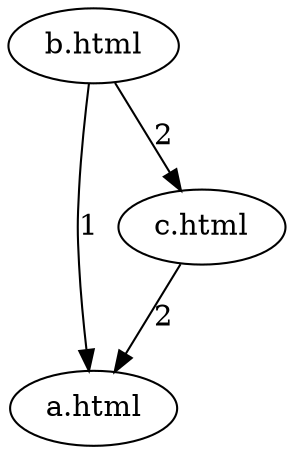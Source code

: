 digraph {
	node0 [label="a.html"];
	node1 [label="b.html"];
	node2 [label="c.html"];
	node1 -> node0 [label="1"];
	node2 -> node0 [label="2"];
	node1 -> node2 [label="2"];
}
